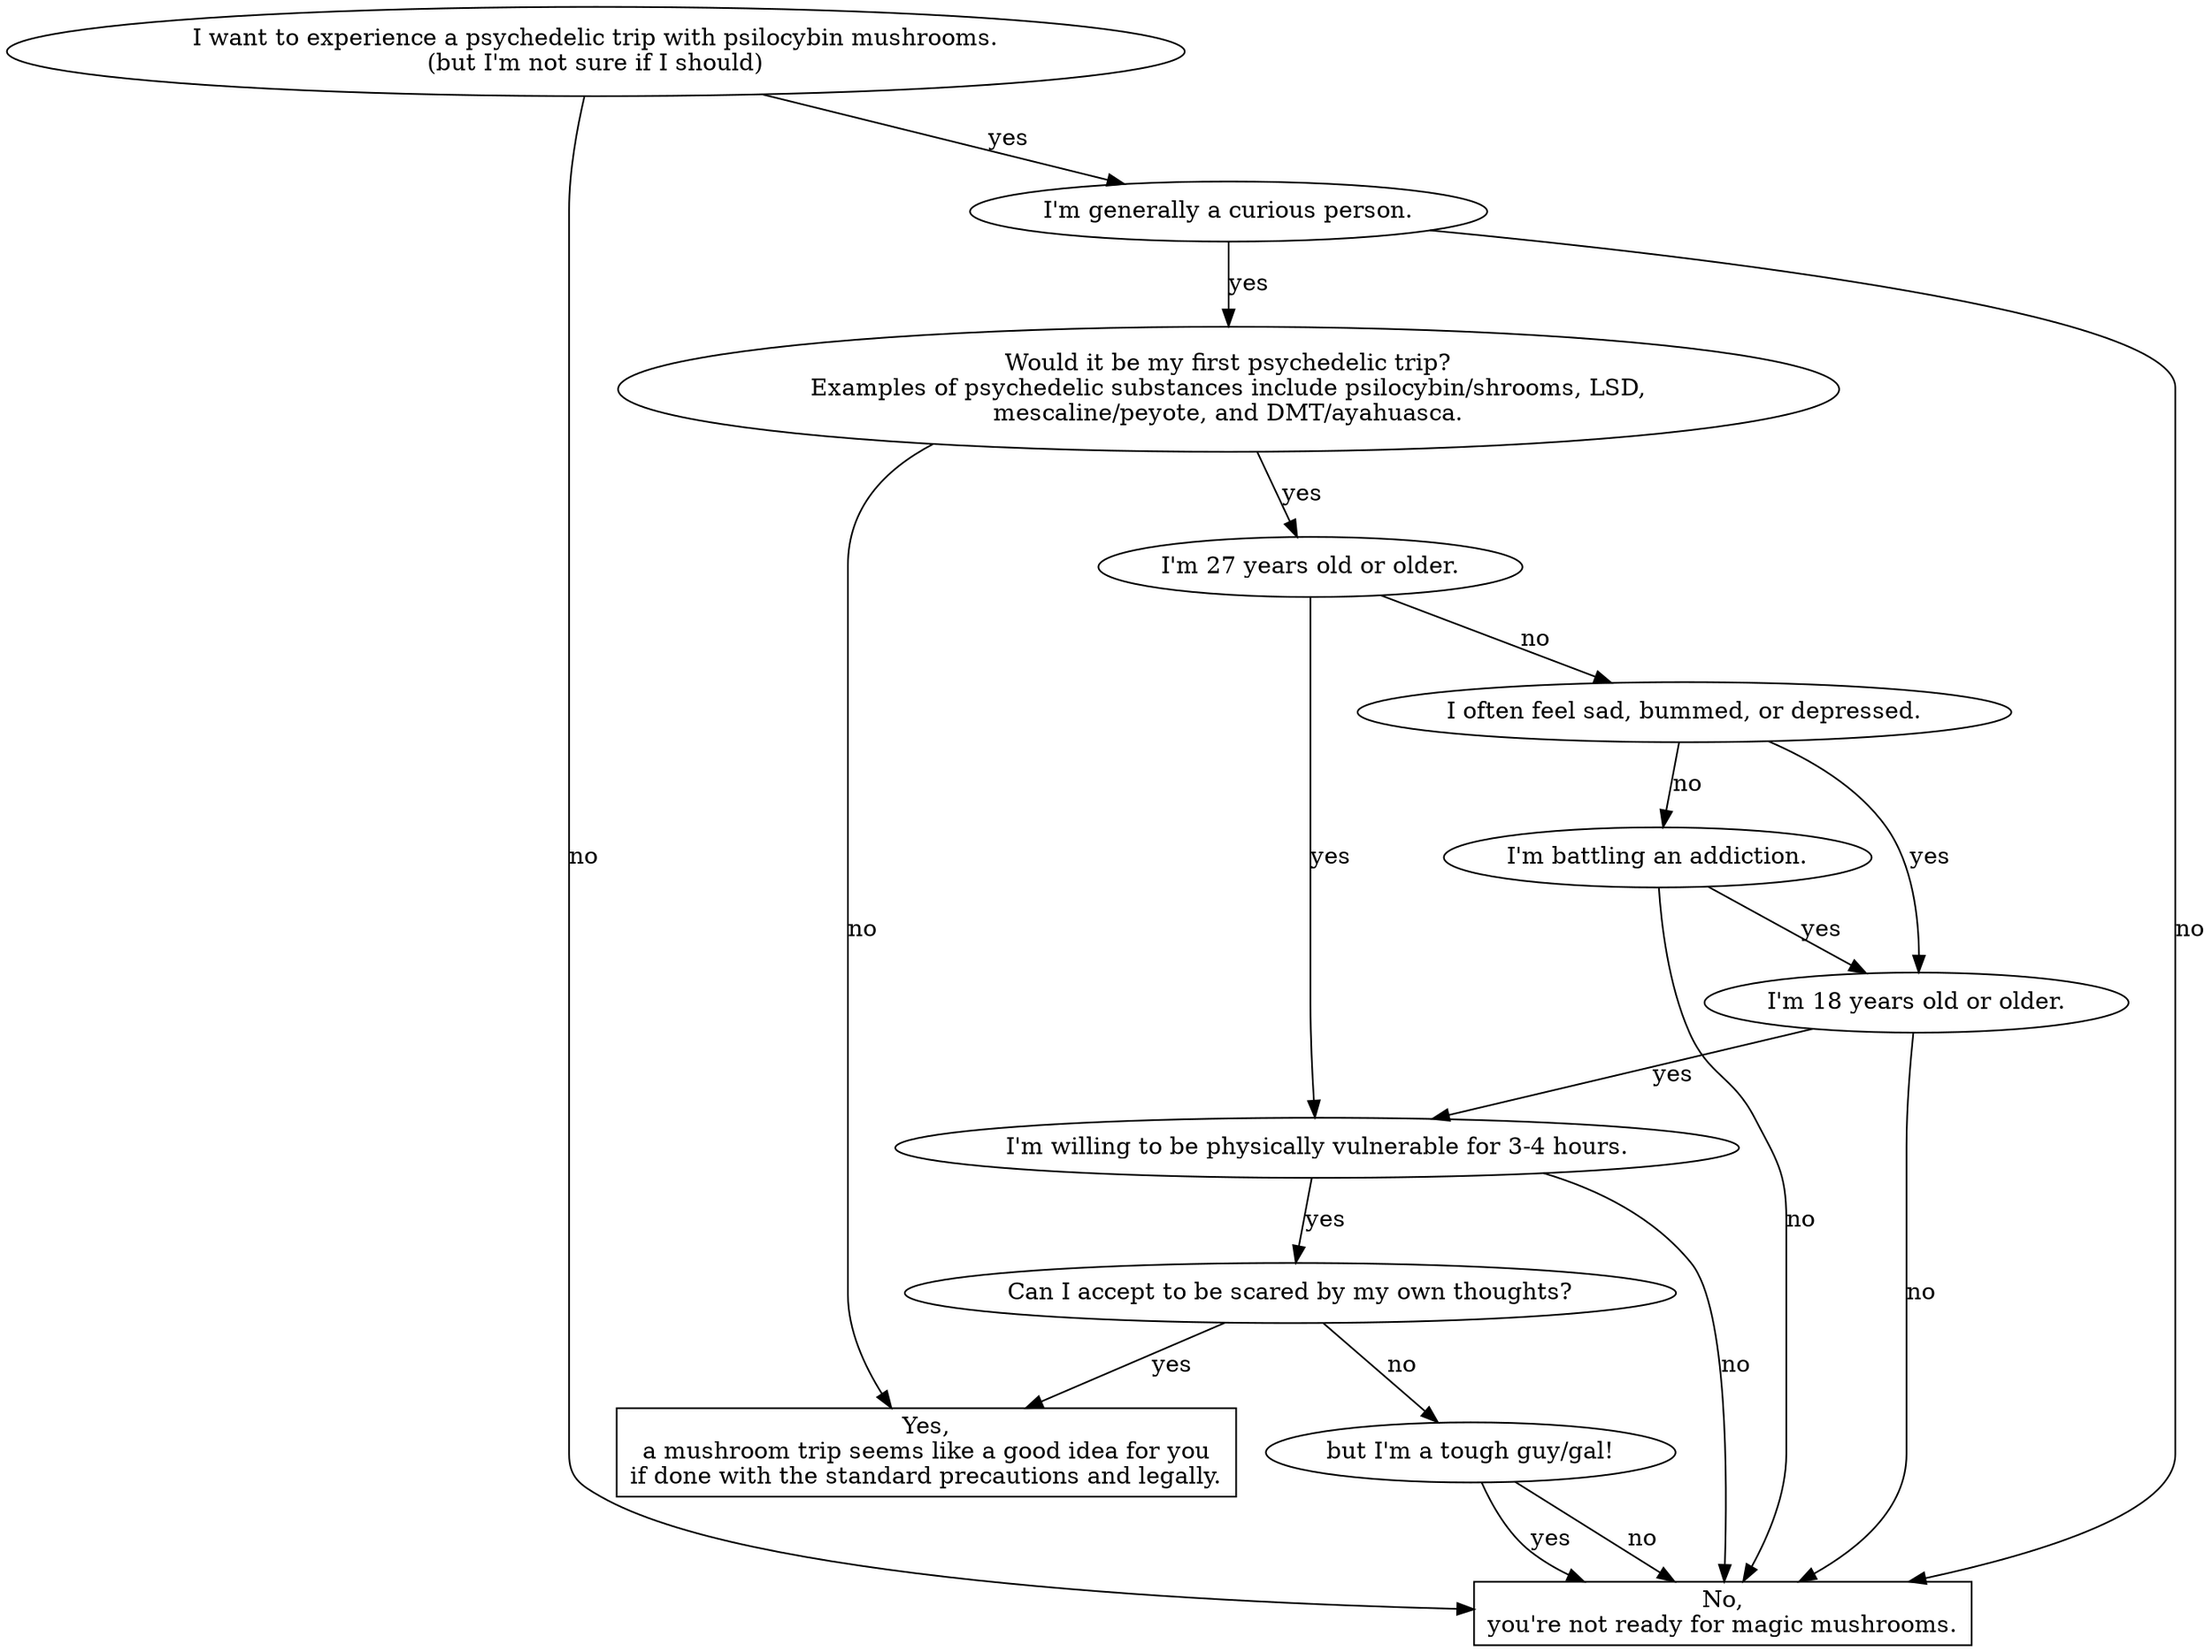 // -*- c -*-

digraph {
  rankdir=TB;

  node0 [label="I want to experience a psychedelic trip with psilocybin mushrooms.\n\
(but I'm not sure if I should)"];
  node0 -> node1 [label="yes"];
  node0 -> no [label="no"];

  node1 [label="I'm generally a curious person."];
  node1 -> node2 [label="yes"];
  node1 -> no [label="no"];

  node2 [label="Would it be my first psychedelic trip?\n\
Examples of psychedelic substances include psilocybin/shrooms, LSD,\n\
mescaline/peyote, and DMT/ayahuasca."];
  node2 -> yes [label="no"];
  node2 -> node3 [label="yes"];

  node3 [label="I'm 27 years old or older."];
  node3 -> node4 [label="no"];
  node3 -> node6 [label="yes"];

  node4 [label="I often feel sad, bummed, or depressed."];
  node4 -> node5 [label="yes"];
  node4 -> node41 [label="no"];

  node41 [label="I'm battling an addiction."];
  node41 -> node5 [label="yes"];
  node41 -> no [label="no"];

  node5 [label="I'm 18 years old or older."];
  node5 -> no [label="no"];
  node5 -> node6 [label="yes"];

  node6 [label="I'm willing to be physically vulnerable for 3-4 hours."]
  node6 -> node61 [label="yes"];
  node6 -> no [label="no"];

  node61 [label="Can I accept to be scared by my own thoughts?"]
  node61 -> node7 [label="no"];
  node61 -> yes [label="yes"];

  node7 [label="but I'm a tough guy/gal!"];
  node7 -> no [label="yes"];
  node7 -> no [label="no"];

  yes [shape=box, label="Yes,\n\
a mushroom trip seems like a good idea for you\n\
if done with the standard precautions and legally."];
  no [shape=box, label="No,\n\
you're not ready for magic mushrooms."];
}
